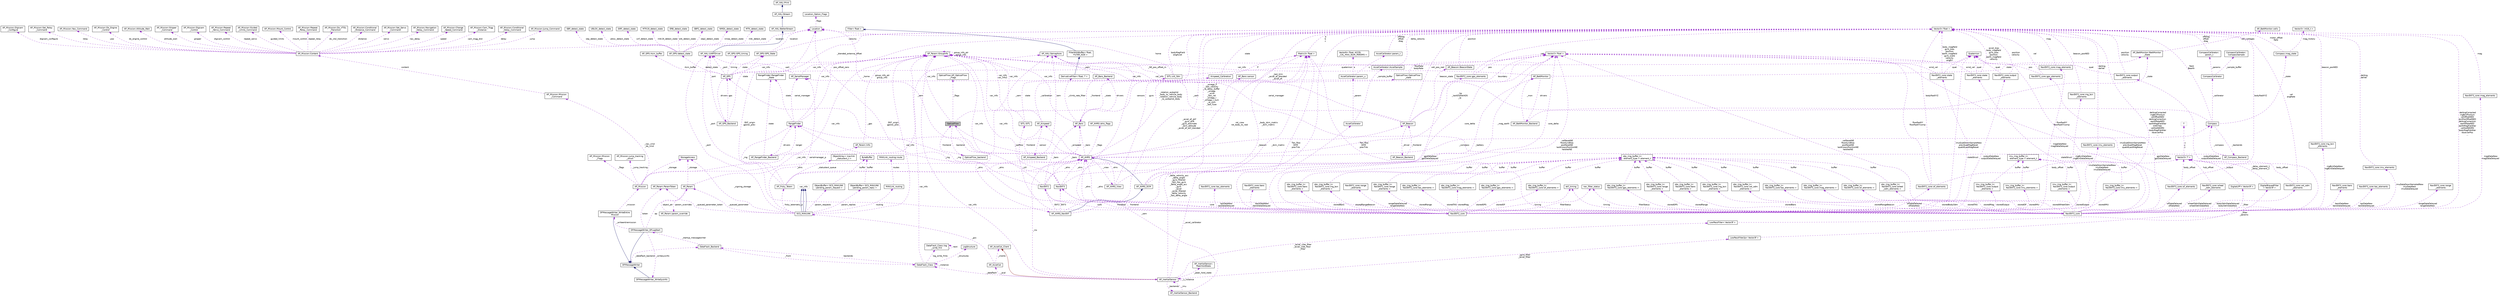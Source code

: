 digraph "OpticalFlow"
{
 // INTERACTIVE_SVG=YES
  edge [fontname="Helvetica",fontsize="10",labelfontname="Helvetica",labelfontsize="10"];
  node [fontname="Helvetica",fontsize="10",shape=record];
  Node1 [label="OpticalFlow",height=0.2,width=0.4,color="black", fillcolor="grey75", style="filled", fontcolor="black"];
  Node2 -> Node1 [dir="back",color="darkorchid3",fontsize="10",style="dashed",label=" _ahrs" ,fontname="Helvetica"];
  Node2 [label="AP_AHRS_NavEKF",height=0.2,width=0.4,color="black", fillcolor="white", style="filled",URL="$classAP__AHRS__NavEKF.html"];
  Node3 -> Node2 [dir="back",color="midnightblue",fontsize="10",style="solid",fontname="Helvetica"];
  Node3 [label="AP_AHRS_DCM",height=0.2,width=0.4,color="black", fillcolor="white", style="filled",URL="$classAP__AHRS__DCM.html"];
  Node4 -> Node3 [dir="back",color="midnightblue",fontsize="10",style="solid",fontname="Helvetica"];
  Node4 [label="AP_AHRS",height=0.2,width=0.4,color="black", fillcolor="white", style="filled",URL="$classAP__AHRS.html"];
  Node5 -> Node4 [dir="back",color="darkorchid3",fontsize="10",style="dashed",label=" _rotation_autopilot\l_body_to_vehicle_body\n_rotation_vehicle_body\l_to_autopilot_body" ,fontname="Helvetica"];
  Node5 [label="Matrix3\< float \>",height=0.2,width=0.4,color="black", fillcolor="white", style="filled",URL="$classMatrix3.html"];
  Node6 -> Node5 [dir="back",color="darkorchid3",fontsize="10",style="dashed",label=" a\nb\nc" ,fontname="Helvetica"];
  Node6 [label="Vector3\< float \>",height=0.2,width=0.4,color="black", fillcolor="white", style="filled",URL="$classVector3.html"];
  Node7 -> Node4 [dir="back",color="darkorchid3",fontsize="10",style="dashed",label=" _flags" ,fontname="Helvetica"];
  Node7 [label="AP_AHRS::ahrs_flags",height=0.2,width=0.4,color="black", fillcolor="white", style="filled",URL="$structAP__AHRS_1_1ahrs__flags.html"];
  Node8 -> Node4 [dir="back",color="darkorchid3",fontsize="10",style="dashed",label=" _baro" ,fontname="Helvetica"];
  Node8 [label="AP_Baro",height=0.2,width=0.4,color="black", fillcolor="white", style="filled",URL="$classAP__Baro.html"];
  Node9 -> Node8 [dir="back",color="darkorchid3",fontsize="10",style="dashed",label=" sensors" ,fontname="Helvetica"];
  Node9 [label="AP_Baro::sensor",height=0.2,width=0.4,color="black", fillcolor="white", style="filled",URL="$structAP__Baro_1_1sensor.html"];
  Node10 -> Node8 [dir="back",color="darkorchid3",fontsize="10",style="dashed",label=" _climb_rate_filter" ,fontname="Helvetica"];
  Node10 [label="DerivativeFilter\< float, 7 \>",height=0.2,width=0.4,color="black", fillcolor="white", style="filled",URL="$classDerivativeFilter.html"];
  Node11 -> Node10 [dir="back",color="midnightblue",fontsize="10",style="solid",fontname="Helvetica"];
  Node11 [label="FilterWithBuffer\< float,\l FILTER_SIZE \>",height=0.2,width=0.4,color="black", fillcolor="white", style="filled",URL="$classFilterWithBuffer.html"];
  Node12 -> Node11 [dir="back",color="midnightblue",fontsize="10",style="solid",fontname="Helvetica"];
  Node12 [label="Filter\< float \>",height=0.2,width=0.4,color="black", fillcolor="white", style="filled",URL="$classFilter.html"];
  Node13 -> Node8 [dir="back",color="darkorchid3",fontsize="10",style="dashed",label=" var_info" ,fontname="Helvetica"];
  Node13 [label="AP_Param::GroupInfo",height=0.2,width=0.4,color="black", fillcolor="white", style="filled",URL="$structAP__Param_1_1GroupInfo.html"];
  Node13 -> Node13 [dir="back",color="darkorchid3",fontsize="10",style="dashed",label=" group_info_ptr\ngroup_info" ,fontname="Helvetica"];
  Node14 -> Node8 [dir="back",color="darkorchid3",fontsize="10",style="dashed",label=" drivers" ,fontname="Helvetica"];
  Node14 [label="AP_Baro_Backend",height=0.2,width=0.4,color="black", fillcolor="white", style="filled",URL="$classAP__Baro__Backend.html"];
  Node8 -> Node14 [dir="back",color="darkorchid3",fontsize="10",style="dashed",label=" _frontend" ,fontname="Helvetica"];
  Node15 -> Node14 [dir="back",color="darkorchid3",fontsize="10",style="dashed",label=" _sem" ,fontname="Helvetica"];
  Node15 [label="AP_HAL::Semaphore",height=0.2,width=0.4,color="black", fillcolor="white", style="filled",URL="$classAP__HAL_1_1Semaphore.html"];
  Node1 -> Node4 [dir="back",color="darkorchid3",fontsize="10",style="dashed",label=" _optflow" ,fontname="Helvetica"];
  Node13 -> Node4 [dir="back",color="darkorchid3",fontsize="10",style="dashed",label=" var_info" ,fontname="Helvetica"];
  Node16 -> Node4 [dir="back",color="darkorchid3",fontsize="10",style="dashed",label=" _view" ,fontname="Helvetica"];
  Node16 [label="AP_AHRS_View",height=0.2,width=0.4,color="black", fillcolor="white", style="filled",URL="$classAP__AHRS__View.html"];
  Node5 -> Node16 [dir="back",color="darkorchid3",fontsize="10",style="dashed",label=" rot_view\nrot_body_to_ned" ,fontname="Helvetica"];
  Node6 -> Node16 [dir="back",color="darkorchid3",fontsize="10",style="dashed",label=" gyro" ,fontname="Helvetica"];
  Node4 -> Node16 [dir="back",color="darkorchid3",fontsize="10",style="dashed",label=" ahrs" ,fontname="Helvetica"];
  Node6 -> Node4 [dir="back",color="darkorchid3",fontsize="10",style="dashed",label=" _last_trim\n_accel_ef_blended\n_accel_ef" ,fontname="Helvetica"];
  Node17 -> Node4 [dir="back",color="darkorchid3",fontsize="10",style="dashed",label=" _ins" ,fontname="Helvetica"];
  Node17 [label="AP_InertialSensor",height=0.2,width=0.4,color="black", fillcolor="white", style="filled",URL="$classAP__InertialSensor.html"];
  Node18 -> Node17 [dir="back",color="firebrick4",fontsize="10",style="solid",fontname="Helvetica"];
  Node18 [label="AP_AccelCal_Client",height=0.2,width=0.4,color="black", fillcolor="white", style="filled",URL="$classAP__AccelCal__Client.html"];
  Node19 -> Node17 [dir="back",color="darkorchid3",fontsize="10",style="dashed",label=" _peak_hold_state" ,fontname="Helvetica"];
  Node19 [label="AP_InertialSensor::\lPeakHoldState",height=0.2,width=0.4,color="black", fillcolor="white", style="filled",URL="$structAP__InertialSensor_1_1PeakHoldState.html"];
  Node20 -> Node17 [dir="back",color="darkorchid3",fontsize="10",style="dashed",label=" _accel_vibe_filter\n_accel_vibe_floor\l_filter" ,fontname="Helvetica"];
  Node20 [label="LowPassFilter\< Vector3f \>",height=0.2,width=0.4,color="black", fillcolor="white", style="filled",URL="$classLowPassFilter.html"];
  Node21 -> Node20 [dir="back",color="darkorchid3",fontsize="10",style="dashed",label=" _filter" ,fontname="Helvetica"];
  Node21 [label="DigitalLPF\< Vector3f \>",height=0.2,width=0.4,color="black", fillcolor="white", style="filled",URL="$classDigitalLPF.html"];
  Node22 -> Node21 [dir="back",color="darkorchid3",fontsize="10",style="dashed",label=" _output" ,fontname="Helvetica"];
  Node22 [label="Vector3\< T \>",height=0.2,width=0.4,color="black", fillcolor="white", style="filled",URL="$classVector3.html"];
  Node23 -> Node22 [dir="back",color="darkorchid3",fontsize="10",style="dashed",label=" x\ny\nz" ,fontname="Helvetica"];
  Node23 [label="T",height=0.2,width=0.4,color="grey75", fillcolor="white", style="filled"];
  Node24 -> Node17 [dir="back",color="darkorchid3",fontsize="10",style="dashed",label=" _backends" ,fontname="Helvetica"];
  Node24 [label="AP_InertialSensor_Backend",height=0.2,width=0.4,color="black", fillcolor="white", style="filled",URL="$classAP__InertialSensor__Backend.html"];
  Node15 -> Node24 [dir="back",color="darkorchid3",fontsize="10",style="dashed",label=" _sem" ,fontname="Helvetica"];
  Node17 -> Node24 [dir="back",color="darkorchid3",fontsize="10",style="dashed",label=" _imu" ,fontname="Helvetica"];
  Node25 -> Node17 [dir="back",color="darkorchid3",fontsize="10",style="dashed",label=" _gyro_filter\n_accel_filter" ,fontname="Helvetica"];
  Node25 [label="LowPassFilter2p\< Vector3f \>",height=0.2,width=0.4,color="black", fillcolor="white", style="filled",URL="$classLowPassFilter2p.html"];
  Node26 -> Node25 [dir="back",color="darkorchid3",fontsize="10",style="dashed",label=" _filter\n_params" ,fontname="Helvetica"];
  Node26 [label="DigitalBiquadFilter\l\< Vector3f \>",height=0.2,width=0.4,color="black", fillcolor="white", style="filled",URL="$classDigitalBiquadFilter.html"];
  Node22 -> Node26 [dir="back",color="darkorchid3",fontsize="10",style="dashed",label=" _delay_element_1\n_delay_element_2" ,fontname="Helvetica"];
  Node27 -> Node17 [dir="back",color="darkorchid3",fontsize="10",style="dashed",label=" _accel_calibrator" ,fontname="Helvetica"];
  Node27 [label="AccelCalibrator",height=0.2,width=0.4,color="black", fillcolor="white", style="filled",URL="$classAccelCalibrator.html"];
  Node28 -> Node27 [dir="back",color="darkorchid3",fontsize="10",style="dashed",label=" _param" ,fontname="Helvetica"];
  Node28 [label="AccelCalibrator::param_u",height=0.2,width=0.4,color="black", fillcolor="white", style="filled",URL="$unionAccelCalibrator_1_1param__u.html"];
  Node29 -> Node28 [dir="back",color="darkorchid3",fontsize="10",style="dashed",label=" s" ,fontname="Helvetica"];
  Node29 [label="AccelCalibrator::param_t",height=0.2,width=0.4,color="black", fillcolor="white", style="filled",URL="$structAccelCalibrator_1_1param__t.html"];
  Node6 -> Node29 [dir="back",color="darkorchid3",fontsize="10",style="dashed",label=" offdiag\noffset\ndiag" ,fontname="Helvetica"];
  Node30 -> Node28 [dir="back",color="darkorchid3",fontsize="10",style="dashed",label=" a" ,fontname="Helvetica"];
  Node30 [label="VectorN\< float, ACCEL\l_CAL_MAX_NUM_PARAMS \>",height=0.2,width=0.4,color="black", fillcolor="white", style="filled",URL="$classVectorN.html"];
  Node31 -> Node27 [dir="back",color="darkorchid3",fontsize="10",style="dashed",label=" _sample_buffer" ,fontname="Helvetica"];
  Node31 [label="AccelCalibrator::AccelSample",height=0.2,width=0.4,color="black", fillcolor="white", style="filled",URL="$structAccelCalibrator_1_1AccelSample.html"];
  Node6 -> Node31 [dir="back",color="darkorchid3",fontsize="10",style="dashed",label=" delta_velocity" ,fontname="Helvetica"];
  Node32 -> Node17 [dir="back",color="darkorchid3",fontsize="10",style="dashed",label=" _dataflash" ,fontname="Helvetica"];
  Node32 [label="DataFlash_Class",height=0.2,width=0.4,color="black", fillcolor="white", style="filled",URL="$classDataFlash__Class.html"];
  Node33 -> Node32 [dir="back",color="darkorchid3",fontsize="10",style="dashed",label=" log_write_fmts" ,fontname="Helvetica"];
  Node33 [label="DataFlash_Class::log\l_write_fmt",height=0.2,width=0.4,color="black", fillcolor="white", style="filled",URL="$structDataFlash__Class_1_1log__write__fmt.html"];
  Node33 -> Node33 [dir="back",color="darkorchid3",fontsize="10",style="dashed",label=" next" ,fontname="Helvetica"];
  Node34 -> Node32 [dir="back",color="darkorchid3",fontsize="10",style="dashed",label=" _structures" ,fontname="Helvetica"];
  Node34 [label="LogStructure",height=0.2,width=0.4,color="black", fillcolor="white", style="filled",URL="$structLogStructure.html"];
  Node32 -> Node32 [dir="back",color="darkorchid3",fontsize="10",style="dashed",label=" _instance" ,fontname="Helvetica"];
  Node35 -> Node32 [dir="back",color="darkorchid3",fontsize="10",style="dashed",label=" backends" ,fontname="Helvetica"];
  Node35 [label="DataFlash_Backend",height=0.2,width=0.4,color="black", fillcolor="white", style="filled",URL="$classDataFlash__Backend.html"];
  Node32 -> Node35 [dir="back",color="darkorchid3",fontsize="10",style="dashed",label=" _front" ,fontname="Helvetica"];
  Node36 -> Node35 [dir="back",color="darkorchid3",fontsize="10",style="dashed",label=" _startup_messagewriter" ,fontname="Helvetica"];
  Node36 [label="DFMessageWriter_DFLogStart",height=0.2,width=0.4,color="black", fillcolor="white", style="filled",URL="$classDFMessageWriter__DFLogStart.html"];
  Node37 -> Node36 [dir="back",color="midnightblue",fontsize="10",style="solid",fontname="Helvetica"];
  Node37 [label="DFMessageWriter",height=0.2,width=0.4,color="black", fillcolor="white", style="filled",URL="$classDFMessageWriter.html"];
  Node35 -> Node37 [dir="back",color="darkorchid3",fontsize="10",style="dashed",label=" _dataflash_backend" ,fontname="Helvetica"];
  Node38 -> Node36 [dir="back",color="darkorchid3",fontsize="10",style="dashed",label=" _writeentiremission" ,fontname="Helvetica"];
  Node38 [label="DFMessageWriter_WriteEntire\lMission",height=0.2,width=0.4,color="black", fillcolor="white", style="filled",URL="$classDFMessageWriter__WriteEntireMission.html"];
  Node37 -> Node38 [dir="back",color="midnightblue",fontsize="10",style="solid",fontname="Helvetica"];
  Node39 -> Node38 [dir="back",color="darkorchid3",fontsize="10",style="dashed",label=" _mission" ,fontname="Helvetica"];
  Node39 [label="AP_Mission",height=0.2,width=0.4,color="black", fillcolor="white", style="filled",URL="$classAP__Mission.html",tooltip="Object managing Mission. "];
  Node40 -> Node39 [dir="back",color="darkorchid3",fontsize="10",style="dashed",label=" _storage" ,fontname="Helvetica"];
  Node40 [label="StorageAccess",height=0.2,width=0.4,color="black", fillcolor="white", style="filled",URL="$classStorageAccess.html"];
  Node41 -> Node39 [dir="back",color="darkorchid3",fontsize="10",style="dashed",label=" _nav_cmd\n_do_cmd" ,fontname="Helvetica"];
  Node41 [label="AP_Mission::Mission\l_Command",height=0.2,width=0.4,color="black", fillcolor="white", style="filled",URL="$structAP__Mission_1_1Mission__Command.html"];
  Node42 -> Node41 [dir="back",color="darkorchid3",fontsize="10",style="dashed",label=" content" ,fontname="Helvetica"];
  Node42 [label="AP_Mission::Content",height=0.2,width=0.4,color="black", fillcolor="white", style="filled",URL="$unionAP__Mission_1_1Content.html"];
  Node43 -> Node42 [dir="back",color="darkorchid3",fontsize="10",style="dashed",label=" guided_limits" ,fontname="Helvetica"];
  Node43 [label="AP_Mission::Guided\l_Limits_Command",height=0.2,width=0.4,color="black", fillcolor="white", style="filled",URL="$structAP__Mission_1_1Guided__Limits__Command.html"];
  Node44 -> Node42 [dir="back",color="darkorchid3",fontsize="10",style="dashed",label=" mount_control" ,fontname="Helvetica"];
  Node44 [label="AP_Mission::Mount_Control",height=0.2,width=0.4,color="black", fillcolor="white", style="filled",URL="$structAP__Mission_1_1Mount__Control.html"];
  Node45 -> Node42 [dir="back",color="darkorchid3",fontsize="10",style="dashed",label=" repeat_relay" ,fontname="Helvetica"];
  Node45 [label="AP_Mission::Repeat\l_Relay_Command",height=0.2,width=0.4,color="black", fillcolor="white", style="filled",URL="$structAP__Mission_1_1Repeat__Relay__Command.html"];
  Node46 -> Node42 [dir="back",color="darkorchid3",fontsize="10",style="dashed",label=" do_vtol_transition" ,fontname="Helvetica"];
  Node46 [label="AP_Mission::Do_VTOL\l_Transition",height=0.2,width=0.4,color="black", fillcolor="white", style="filled",URL="$structAP__Mission_1_1Do__VTOL__Transition.html"];
  Node47 -> Node42 [dir="back",color="darkorchid3",fontsize="10",style="dashed",label=" distance" ,fontname="Helvetica"];
  Node47 [label="AP_Mission::Conditional\l_Distance_Command",height=0.2,width=0.4,color="black", fillcolor="white", style="filled",URL="$structAP__Mission_1_1Conditional__Distance__Command.html"];
  Node48 -> Node42 [dir="back",color="darkorchid3",fontsize="10",style="dashed",label=" servo" ,fontname="Helvetica"];
  Node48 [label="AP_Mission::Set_Servo\l_Command",height=0.2,width=0.4,color="black", fillcolor="white", style="filled",URL="$structAP__Mission_1_1Set__Servo__Command.html"];
  Node49 -> Node42 [dir="back",color="darkorchid3",fontsize="10",style="dashed",label=" nav_delay" ,fontname="Helvetica"];
  Node49 [label="AP_Mission::Navigation\l_Delay_Command",height=0.2,width=0.4,color="black", fillcolor="white", style="filled",URL="$structAP__Mission_1_1Navigation__Delay__Command.html"];
  Node50 -> Node42 [dir="back",color="darkorchid3",fontsize="10",style="dashed",label=" speed" ,fontname="Helvetica"];
  Node50 [label="AP_Mission::Change\l_Speed_Command",height=0.2,width=0.4,color="black", fillcolor="white", style="filled",URL="$structAP__Mission_1_1Change__Speed__Command.html"];
  Node51 -> Node42 [dir="back",color="darkorchid3",fontsize="10",style="dashed",label=" cam_trigg_dist" ,fontname="Helvetica"];
  Node51 [label="AP_Mission::Cam_Trigg\l_Distance",height=0.2,width=0.4,color="black", fillcolor="white", style="filled",URL="$structAP__Mission_1_1Cam__Trigg__Distance.html"];
  Node52 -> Node42 [dir="back",color="darkorchid3",fontsize="10",style="dashed",label=" delay" ,fontname="Helvetica"];
  Node52 [label="AP_Mission::Conditional\l_Delay_Command",height=0.2,width=0.4,color="black", fillcolor="white", style="filled",URL="$structAP__Mission_1_1Conditional__Delay__Command.html"];
  Node53 -> Node42 [dir="back",color="darkorchid3",fontsize="10",style="dashed",label=" jump" ,fontname="Helvetica"];
  Node53 [label="AP_Mission::Jump_Command",height=0.2,width=0.4,color="black", fillcolor="white", style="filled",URL="$structAP__Mission_1_1Jump__Command.html"];
  Node54 -> Node42 [dir="back",color="darkorchid3",fontsize="10",style="dashed",label=" location" ,fontname="Helvetica"];
  Node54 [label="Location",height=0.2,width=0.4,color="black", fillcolor="white", style="filled",URL="$structLocation.html"];
  Node55 -> Node54 [dir="back",color="darkorchid3",fontsize="10",style="dashed",label=" flags" ,fontname="Helvetica"];
  Node55 [label="Location_Option_Flags",height=0.2,width=0.4,color="black", fillcolor="white", style="filled",URL="$structLocation__Option__Flags.html"];
  Node56 -> Node42 [dir="back",color="darkorchid3",fontsize="10",style="dashed",label=" digicam_configure" ,fontname="Helvetica"];
  Node56 [label="AP_Mission::Digicam\l_Configure",height=0.2,width=0.4,color="black", fillcolor="white", style="filled",URL="$structAP__Mission_1_1Digicam__Configure.html"];
  Node57 -> Node42 [dir="back",color="darkorchid3",fontsize="10",style="dashed",label=" relay" ,fontname="Helvetica"];
  Node57 [label="AP_Mission::Set_Relay\l_Command",height=0.2,width=0.4,color="black", fillcolor="white", style="filled",URL="$structAP__Mission_1_1Set__Relay__Command.html"];
  Node58 -> Node42 [dir="back",color="darkorchid3",fontsize="10",style="dashed",label=" yaw" ,fontname="Helvetica"];
  Node58 [label="AP_Mission::Yaw_Command",height=0.2,width=0.4,color="black", fillcolor="white", style="filled",URL="$structAP__Mission_1_1Yaw__Command.html"];
  Node59 -> Node42 [dir="back",color="darkorchid3",fontsize="10",style="dashed",label=" do_engine_control" ,fontname="Helvetica"];
  Node59 [label="AP_Mission::Do_Engine\l_Control",height=0.2,width=0.4,color="black", fillcolor="white", style="filled",URL="$structAP__Mission_1_1Do__Engine__Control.html"];
  Node60 -> Node42 [dir="back",color="darkorchid3",fontsize="10",style="dashed",label=" altitude_wait" ,fontname="Helvetica"];
  Node60 [label="AP_Mission::Altitude_Wait",height=0.2,width=0.4,color="black", fillcolor="white", style="filled",URL="$structAP__Mission_1_1Altitude__Wait.html"];
  Node61 -> Node42 [dir="back",color="darkorchid3",fontsize="10",style="dashed",label=" gripper" ,fontname="Helvetica"];
  Node61 [label="AP_Mission::Gripper\l_Command",height=0.2,width=0.4,color="black", fillcolor="white", style="filled",URL="$structAP__Mission_1_1Gripper__Command.html"];
  Node62 -> Node42 [dir="back",color="darkorchid3",fontsize="10",style="dashed",label=" digicam_control" ,fontname="Helvetica"];
  Node62 [label="AP_Mission::Digicam\l_Control",height=0.2,width=0.4,color="black", fillcolor="white", style="filled",URL="$structAP__Mission_1_1Digicam__Control.html"];
  Node63 -> Node42 [dir="back",color="darkorchid3",fontsize="10",style="dashed",label=" repeat_servo" ,fontname="Helvetica"];
  Node63 [label="AP_Mission::Repeat\l_Servo_Command",height=0.2,width=0.4,color="black", fillcolor="white", style="filled",URL="$structAP__Mission_1_1Repeat__Servo__Command.html"];
  Node13 -> Node39 [dir="back",color="darkorchid3",fontsize="10",style="dashed",label=" var_info" ,fontname="Helvetica"];
  Node64 -> Node39 [dir="back",color="darkorchid3",fontsize="10",style="dashed",label=" _flags" ,fontname="Helvetica"];
  Node64 [label="AP_Mission::Mission\l_Flags",height=0.2,width=0.4,color="black", fillcolor="white", style="filled",URL="$structAP__Mission_1_1Mission__Flags.html"];
  Node4 -> Node39 [dir="back",color="darkorchid3",fontsize="10",style="dashed",label=" _ahrs" ,fontname="Helvetica"];
  Node65 -> Node39 [dir="back",color="darkorchid3",fontsize="10",style="dashed",label=" _jump_tracking" ,fontname="Helvetica"];
  Node65 [label="AP_Mission::jump_tracking\l_struct",height=0.2,width=0.4,color="black", fillcolor="white", style="filled",URL="$structAP__Mission_1_1jump__tracking__struct.html"];
  Node66 -> Node36 [dir="back",color="darkorchid3",fontsize="10",style="dashed",label=" _writesysinfo" ,fontname="Helvetica"];
  Node66 [label="DFMessageWriter_WriteSysInfo",height=0.2,width=0.4,color="black", fillcolor="white", style="filled",URL="$classDFMessageWriter__WriteSysInfo.html"];
  Node37 -> Node66 [dir="back",color="midnightblue",fontsize="10",style="solid",fontname="Helvetica"];
  Node67 -> Node36 [dir="back",color="darkorchid3",fontsize="10",style="dashed",label=" token" ,fontname="Helvetica"];
  Node67 [label="AP_Param::ParamToken",height=0.2,width=0.4,color="black", fillcolor="white", style="filled",URL="$structAP__Param_1_1ParamToken.html"];
  Node68 -> Node36 [dir="back",color="darkorchid3",fontsize="10",style="dashed",label=" ap" ,fontname="Helvetica"];
  Node68 [label="AP_Param",height=0.2,width=0.4,color="black", fillcolor="white", style="filled",URL="$classAP__Param.html"];
  Node40 -> Node68 [dir="back",color="darkorchid3",fontsize="10",style="dashed",label=" _storage" ,fontname="Helvetica"];
  Node69 -> Node68 [dir="back",color="darkorchid3",fontsize="10",style="dashed",label=" _var_info" ,fontname="Helvetica"];
  Node69 [label="AP_Param::Info",height=0.2,width=0.4,color="black", fillcolor="white", style="filled",URL="$structAP__Param_1_1Info.html"];
  Node13 -> Node69 [dir="back",color="darkorchid3",fontsize="10",style="dashed",label=" group_info_ptr\ngroup_info" ,fontname="Helvetica"];
  Node70 -> Node68 [dir="back",color="darkorchid3",fontsize="10",style="dashed",label=" param_overrides" ,fontname="Helvetica"];
  Node70 [label="AP_Param::param_override",height=0.2,width=0.4,color="black", fillcolor="white", style="filled",URL="$structAP__Param_1_1param__override.html"];
  Node68 -> Node70 [dir="back",color="darkorchid3",fontsize="10",style="dashed",label=" object_ptr" ,fontname="Helvetica"];
  Node13 -> Node32 [dir="back",color="darkorchid3",fontsize="10",style="dashed",label=" var_info" ,fontname="Helvetica"];
  Node13 -> Node17 [dir="back",color="darkorchid3",fontsize="10",style="dashed",label=" var_info" ,fontname="Helvetica"];
  Node17 -> Node17 [dir="back",color="darkorchid3",fontsize="10",style="dashed",label=" _s_instance" ,fontname="Helvetica"];
  Node6 -> Node17 [dir="back",color="darkorchid3",fontsize="10",style="dashed",label=" _delta_velocity_acc\n_delta_angle\n_gyro_filtered\n_last_raw_gyro\n_delta_angle_acc\n_gyro\n_accel\n_accel_filtered\n_delta_velocity\n_last_delta_angle\n..." ,fontname="Helvetica"];
  Node71 -> Node17 [dir="back",color="darkorchid3",fontsize="10",style="dashed",label=" _acal" ,fontname="Helvetica"];
  Node71 [label="AP_AccelCal",height=0.2,width=0.4,color="black", fillcolor="white", style="filled",URL="$classAP__AccelCal.html"];
  Node72 -> Node71 [dir="back",color="darkorchid3",fontsize="10",style="dashed",label=" _gcs" ,fontname="Helvetica"];
  Node72 [label="GCS_MAVLINK",height=0.2,width=0.4,color="black", fillcolor="white", style="filled",URL="$structGCS__MAVLINK.html",tooltip="MAVLink transport control class. "];
  Node73 -> Node72 [dir="back",color="midnightblue",fontsize="10",style="solid",fontname="Helvetica"];
  Node73 [label="var_info",height=0.2,width=0.4,color="grey75", fillcolor="white", style="filled"];
  Node73 -> Node72 [dir="back",color="midnightblue",fontsize="10",style="solid",fontname="Helvetica"];
  Node73 -> Node72 [dir="back",color="midnightblue",fontsize="10",style="solid",fontname="Helvetica"];
  Node40 -> Node72 [dir="back",color="darkorchid3",fontsize="10",style="dashed",label=" _signing_storage" ,fontname="Helvetica"];
  Node74 -> Node72 [dir="back",color="darkorchid3",fontsize="10",style="dashed",label=" serialmanager_p" ,fontname="Helvetica"];
  Node74 [label="AP_SerialManager",height=0.2,width=0.4,color="black", fillcolor="white", style="filled",URL="$classAP__SerialManager.html"];
  Node75 -> Node74 [dir="back",color="darkorchid3",fontsize="10",style="dashed",label=" uart" ,fontname="Helvetica"];
  Node75 [label="AP_HAL::UARTDriver",height=0.2,width=0.4,color="black", fillcolor="white", style="filled",URL="$classAP__HAL_1_1UARTDriver.html"];
  Node76 -> Node75 [dir="back",color="midnightblue",fontsize="10",style="solid",fontname="Helvetica"];
  Node76 [label="AP_HAL::BetterStream",height=0.2,width=0.4,color="black", fillcolor="white", style="filled",URL="$classAP__HAL_1_1BetterStream.html"];
  Node77 -> Node76 [dir="back",color="midnightblue",fontsize="10",style="solid",fontname="Helvetica"];
  Node77 [label="AP_HAL::Stream",height=0.2,width=0.4,color="black", fillcolor="white", style="filled",URL="$classAP__HAL_1_1Stream.html"];
  Node78 -> Node77 [dir="back",color="midnightblue",fontsize="10",style="solid",fontname="Helvetica"];
  Node78 [label="AP_HAL::Print",height=0.2,width=0.4,color="black", fillcolor="white", style="filled",URL="$classAP__HAL_1_1Print.html"];
  Node13 -> Node74 [dir="back",color="darkorchid3",fontsize="10",style="dashed",label=" var_info" ,fontname="Helvetica"];
  Node79 -> Node72 [dir="back",color="darkorchid3",fontsize="10",style="dashed",label=" param_replies" ,fontname="Helvetica"];
  Node79 [label="ObjectBuffer\< GCS_MAVLINK\l::pending_param_reply \>",height=0.2,width=0.4,color="black", fillcolor="white", style="filled",URL="$classObjectBuffer.html"];
  Node80 -> Node79 [dir="back",color="darkorchid3",fontsize="10",style="dashed",label=" buffer" ,fontname="Helvetica"];
  Node80 [label="ByteBuffer",height=0.2,width=0.4,color="black", fillcolor="white", style="filled",URL="$classByteBuffer.html"];
  Node81 -> Node72 [dir="back",color="darkorchid3",fontsize="10",style="dashed",label=" param_requests" ,fontname="Helvetica"];
  Node81 [label="ObjectBuffer\< GCS_MAVLINK\l::pending_param_request \>",height=0.2,width=0.4,color="black", fillcolor="white", style="filled",URL="$classObjectBuffer.html"];
  Node80 -> Node81 [dir="back",color="darkorchid3",fontsize="10",style="dashed",label=" buffer" ,fontname="Helvetica"];
  Node67 -> Node72 [dir="back",color="darkorchid3",fontsize="10",style="dashed",label=" _queued_parameter_token" ,fontname="Helvetica"];
  Node82 -> Node72 [dir="back",color="darkorchid3",fontsize="10",style="dashed",label=" routing" ,fontname="Helvetica"];
  Node82 [label="MAVLink_routing",height=0.2,width=0.4,color="black", fillcolor="white", style="filled",URL="$classMAVLink__routing.html"];
  Node83 -> Node82 [dir="back",color="darkorchid3",fontsize="10",style="dashed",label=" routes" ,fontname="Helvetica"];
  Node83 [label="MAVLink_routing::route",height=0.2,width=0.4,color="black", fillcolor="white", style="filled",URL="$structMAVLink__routing_1_1route.html"];
  Node75 -> Node72 [dir="back",color="darkorchid3",fontsize="10",style="dashed",label=" _port" ,fontname="Helvetica"];
  Node68 -> Node72 [dir="back",color="darkorchid3",fontsize="10",style="dashed",label=" _queued_parameter" ,fontname="Helvetica"];
  Node13 -> Node72 [dir="back",color="darkorchid3",fontsize="10",style="dashed",label=" var_info" ,fontname="Helvetica"];
  Node84 -> Node72 [dir="back",color="darkorchid3",fontsize="10",style="dashed",label=" frsky_telemetry_p" ,fontname="Helvetica"];
  Node84 [label="AP_Frsky_Telem",height=0.2,width=0.4,color="black", fillcolor="white", style="filled",URL="$classAP__Frsky__Telem.html"];
  Node85 -> Node84 [dir="back",color="darkorchid3",fontsize="10",style="dashed",label=" _battery" ,fontname="Helvetica"];
  Node85 [label="AP_BattMonitor",height=0.2,width=0.4,color="black", fillcolor="white", style="filled",URL="$classAP__BattMonitor.html"];
  Node13 -> Node85 [dir="back",color="darkorchid3",fontsize="10",style="dashed",label=" var_info" ,fontname="Helvetica"];
  Node86 -> Node85 [dir="back",color="darkorchid3",fontsize="10",style="dashed",label=" state" ,fontname="Helvetica"];
  Node86 [label="AP_BattMonitor::BattMonitor\l_State",height=0.2,width=0.4,color="black", fillcolor="white", style="filled",URL="$structAP__BattMonitor_1_1BattMonitor__State.html"];
  Node87 -> Node86 [dir="back",color="darkorchid3",fontsize="10",style="dashed",label=" cell_voltages" ,fontname="Helvetica"];
  Node87 [label="AP_BattMonitor::cells",height=0.2,width=0.4,color="black", fillcolor="white", style="filled",URL="$structAP__BattMonitor_1_1cells.html"];
  Node88 -> Node85 [dir="back",color="darkorchid3",fontsize="10",style="dashed",label=" drivers" ,fontname="Helvetica"];
  Node88 [label="AP_BattMonitor_Backend",height=0.2,width=0.4,color="black", fillcolor="white", style="filled",URL="$classAP__BattMonitor__Backend.html"];
  Node85 -> Node88 [dir="back",color="darkorchid3",fontsize="10",style="dashed",label=" _mon" ,fontname="Helvetica"];
  Node86 -> Node88 [dir="back",color="darkorchid3",fontsize="10",style="dashed",label=" _state" ,fontname="Helvetica"];
  Node75 -> Node84 [dir="back",color="darkorchid3",fontsize="10",style="dashed",label=" _port" ,fontname="Helvetica"];
  Node89 -> Node84 [dir="back",color="darkorchid3",fontsize="10",style="dashed",label=" _rng" ,fontname="Helvetica"];
  Node89 [label="RangeFinder",height=0.2,width=0.4,color="black", fillcolor="white", style="filled",URL="$classRangeFinder.html"];
  Node74 -> Node89 [dir="back",color="darkorchid3",fontsize="10",style="dashed",label=" serial_manager" ,fontname="Helvetica"];
  Node90 -> Node89 [dir="back",color="darkorchid3",fontsize="10",style="dashed",label=" state" ,fontname="Helvetica"];
  Node90 [label="RangeFinder::RangeFinder\l_State",height=0.2,width=0.4,color="black", fillcolor="white", style="filled",URL="$structRangeFinder_1_1RangeFinder__State.html"];
  Node13 -> Node89 [dir="back",color="darkorchid3",fontsize="10",style="dashed",label=" var_info" ,fontname="Helvetica"];
  Node6 -> Node89 [dir="back",color="darkorchid3",fontsize="10",style="dashed",label=" pos_offset_zero" ,fontname="Helvetica"];
  Node91 -> Node89 [dir="back",color="darkorchid3",fontsize="10",style="dashed",label=" drivers" ,fontname="Helvetica"];
  Node91 [label="AP_RangeFinder_Backend",height=0.2,width=0.4,color="black", fillcolor="white", style="filled",URL="$classAP__RangeFinder__Backend.html"];
  Node90 -> Node91 [dir="back",color="darkorchid3",fontsize="10",style="dashed",label=" state" ,fontname="Helvetica"];
  Node15 -> Node91 [dir="back",color="darkorchid3",fontsize="10",style="dashed",label=" _sem" ,fontname="Helvetica"];
  Node89 -> Node91 [dir="back",color="darkorchid3",fontsize="10",style="dashed",label=" ranger" ,fontname="Helvetica"];
  Node4 -> Node84 [dir="back",color="darkorchid3",fontsize="10",style="dashed",label=" _ahrs" ,fontname="Helvetica"];
  Node92 -> Node84 [dir="back",color="darkorchid3",fontsize="10",style="dashed",label=" _statustext_queue" ,fontname="Helvetica"];
  Node92 [label="ObjectArray\< mavlink\l_statustext_t \>",height=0.2,width=0.4,color="black", fillcolor="white", style="filled",URL="$classObjectArray.html"];
  Node18 -> Node71 [dir="back",color="darkorchid3",fontsize="10",style="dashed",label=" _clients" ,fontname="Helvetica"];
  Node93 -> Node4 [dir="back",color="darkorchid3",fontsize="10",style="dashed",label=" _airspeed" ,fontname="Helvetica"];
  Node93 [label="AP_Airspeed",height=0.2,width=0.4,color="black", fillcolor="white", style="filled",URL="$classAP__Airspeed.html"];
  Node13 -> Node93 [dir="back",color="darkorchid3",fontsize="10",style="dashed",label=" var_info" ,fontname="Helvetica"];
  Node94 -> Node93 [dir="back",color="darkorchid3",fontsize="10",style="dashed",label=" sensor" ,fontname="Helvetica"];
  Node94 [label="AP_Airspeed_Backend",height=0.2,width=0.4,color="black", fillcolor="white", style="filled",URL="$classAP__Airspeed__Backend.html"];
  Node93 -> Node94 [dir="back",color="darkorchid3",fontsize="10",style="dashed",label=" frontend" ,fontname="Helvetica"];
  Node15 -> Node94 [dir="back",color="darkorchid3",fontsize="10",style="dashed",label=" sem" ,fontname="Helvetica"];
  Node95 -> Node93 [dir="back",color="darkorchid3",fontsize="10",style="dashed",label=" _calibration" ,fontname="Helvetica"];
  Node95 [label="Airspeed_Calibration",height=0.2,width=0.4,color="black", fillcolor="white", style="filled",URL="$classAirspeed__Calibration.html"];
  Node5 -> Node95 [dir="back",color="darkorchid3",fontsize="10",style="dashed",label=" P" ,fontname="Helvetica"];
  Node6 -> Node95 [dir="back",color="darkorchid3",fontsize="10",style="dashed",label=" state" ,fontname="Helvetica"];
  Node96 -> Node4 [dir="back",color="darkorchid3",fontsize="10",style="dashed",label=" _hp\n_lastGndVelADS\n_lp" ,fontname="Helvetica"];
  Node96 [label="Vector2\< float \>",height=0.2,width=0.4,color="black", fillcolor="white", style="filled",URL="$structVector2.html"];
  Node97 -> Node4 [dir="back",color="darkorchid3",fontsize="10",style="dashed",label=" _gps" ,fontname="Helvetica"];
  Node97 [label="AP_GPS",height=0.2,width=0.4,color="black", fillcolor="white", style="filled",URL="$classAP__GPS.html"];
  Node98 -> Node97 [dir="back",color="darkorchid3",fontsize="10",style="dashed",label=" detect_state" ,fontname="Helvetica"];
  Node98 [label="AP_GPS::detect_state",height=0.2,width=0.4,color="black", fillcolor="white", style="filled",URL="$structAP__GPS_1_1detect__state.html"];
  Node99 -> Node98 [dir="back",color="darkorchid3",fontsize="10",style="dashed",label=" sbp_detect_state" ,fontname="Helvetica"];
  Node99 [label="SBP_detect_state",height=0.2,width=0.4,color="black", fillcolor="white", style="filled",URL="$structSBP__detect__state.html"];
  Node100 -> Node98 [dir="back",color="darkorchid3",fontsize="10",style="dashed",label=" ublox_detect_state" ,fontname="Helvetica"];
  Node100 [label="UBLOX_detect_state",height=0.2,width=0.4,color="black", fillcolor="white", style="filled",URL="$structUBLOX__detect__state.html"];
  Node101 -> Node98 [dir="back",color="darkorchid3",fontsize="10",style="dashed",label=" sirf_detect_state" ,fontname="Helvetica"];
  Node101 [label="SIRF_detect_state",height=0.2,width=0.4,color="black", fillcolor="white", style="filled",URL="$structSIRF__detect__state.html"];
  Node102 -> Node98 [dir="back",color="darkorchid3",fontsize="10",style="dashed",label=" mtk19_detect_state" ,fontname="Helvetica"];
  Node102 [label="MTK19_detect_state",height=0.2,width=0.4,color="black", fillcolor="white", style="filled",URL="$structMTK19__detect__state.html"];
  Node103 -> Node98 [dir="back",color="darkorchid3",fontsize="10",style="dashed",label=" erb_detect_state" ,fontname="Helvetica"];
  Node103 [label="ERB_detect_state",height=0.2,width=0.4,color="black", fillcolor="white", style="filled",URL="$structERB__detect__state.html"];
  Node104 -> Node98 [dir="back",color="darkorchid3",fontsize="10",style="dashed",label=" sbp2_detect_state" ,fontname="Helvetica"];
  Node104 [label="SBP2_detect_state",height=0.2,width=0.4,color="black", fillcolor="white", style="filled",URL="$structSBP2__detect__state.html"];
  Node105 -> Node98 [dir="back",color="darkorchid3",fontsize="10",style="dashed",label=" nmea_detect_state" ,fontname="Helvetica"];
  Node105 [label="NMEA_detect_state",height=0.2,width=0.4,color="black", fillcolor="white", style="filled",URL="$structNMEA__detect__state.html"];
  Node106 -> Node98 [dir="back",color="darkorchid3",fontsize="10",style="dashed",label=" mtk_detect_state" ,fontname="Helvetica"];
  Node106 [label="MTK_detect_state",height=0.2,width=0.4,color="black", fillcolor="white", style="filled",URL="$structMTK__detect__state.html"];
  Node107 -> Node97 [dir="back",color="darkorchid3",fontsize="10",style="dashed",label=" timing" ,fontname="Helvetica"];
  Node107 [label="AP_GPS::GPS_timing",height=0.2,width=0.4,color="black", fillcolor="white", style="filled",URL="$structAP__GPS_1_1GPS__timing.html"];
  Node108 -> Node97 [dir="back",color="darkorchid3",fontsize="10",style="dashed",label=" drivers" ,fontname="Helvetica"];
  Node108 [label="AP_GPS_Backend",height=0.2,width=0.4,color="black", fillcolor="white", style="filled",URL="$classAP__GPS__Backend.html"];
  Node75 -> Node108 [dir="back",color="darkorchid3",fontsize="10",style="dashed",label=" port" ,fontname="Helvetica"];
  Node97 -> Node108 [dir="back",color="darkorchid3",fontsize="10",style="dashed",label=" gps" ,fontname="Helvetica"];
  Node109 -> Node108 [dir="back",color="darkorchid3",fontsize="10",style="dashed",label=" state" ,fontname="Helvetica"];
  Node109 [label="AP_GPS::GPS_State",height=0.2,width=0.4,color="black", fillcolor="white", style="filled",URL="$structAP__GPS_1_1GPS__State.html"];
  Node6 -> Node109 [dir="back",color="darkorchid3",fontsize="10",style="dashed",label=" velocity" ,fontname="Helvetica"];
  Node54 -> Node109 [dir="back",color="darkorchid3",fontsize="10",style="dashed",label=" location" ,fontname="Helvetica"];
  Node75 -> Node97 [dir="back",color="darkorchid3",fontsize="10",style="dashed",label=" _port" ,fontname="Helvetica"];
  Node13 -> Node97 [dir="back",color="darkorchid3",fontsize="10",style="dashed",label=" var_info" ,fontname="Helvetica"];
  Node6 -> Node97 [dir="back",color="darkorchid3",fontsize="10",style="dashed",label=" _blended_antenna_offset" ,fontname="Helvetica"];
  Node96 -> Node97 [dir="back",color="darkorchid3",fontsize="10",style="dashed",label=" _NE_pos_offset_m" ,fontname="Helvetica"];
  Node110 -> Node97 [dir="back",color="darkorchid3",fontsize="10",style="dashed",label=" rtcm_buffer" ,fontname="Helvetica"];
  Node110 [label="AP_GPS::rtcm_buffer",height=0.2,width=0.4,color="black", fillcolor="white", style="filled",URL="$structAP__GPS_1_1rtcm__buffer.html"];
  Node109 -> Node97 [dir="back",color="darkorchid3",fontsize="10",style="dashed",label=" state" ,fontname="Helvetica"];
  Node54 -> Node4 [dir="back",color="darkorchid3",fontsize="10",style="dashed",label=" _home" ,fontname="Helvetica"];
  Node111 -> Node4 [dir="back",color="darkorchid3",fontsize="10",style="dashed",label=" _beacon" ,fontname="Helvetica"];
  Node111 [label="AP_Beacon",height=0.2,width=0.4,color="black", fillcolor="white", style="filled",URL="$classAP__Beacon.html"];
  Node74 -> Node111 [dir="back",color="darkorchid3",fontsize="10",style="dashed",label=" serial_manager" ,fontname="Helvetica"];
  Node112 -> Node111 [dir="back",color="darkorchid3",fontsize="10",style="dashed",label=" _driver" ,fontname="Helvetica"];
  Node112 [label="AP_Beacon_Backend",height=0.2,width=0.4,color="black", fillcolor="white", style="filled",URL="$classAP__Beacon__Backend.html"];
  Node111 -> Node112 [dir="back",color="darkorchid3",fontsize="10",style="dashed",label=" _frontend" ,fontname="Helvetica"];
  Node13 -> Node111 [dir="back",color="darkorchid3",fontsize="10",style="dashed",label=" var_info" ,fontname="Helvetica"];
  Node6 -> Node111 [dir="back",color="darkorchid3",fontsize="10",style="dashed",label=" veh_pos_ned" ,fontname="Helvetica"];
  Node96 -> Node111 [dir="back",color="darkorchid3",fontsize="10",style="dashed",label=" boundary" ,fontname="Helvetica"];
  Node113 -> Node111 [dir="back",color="darkorchid3",fontsize="10",style="dashed",label=" beacon_state" ,fontname="Helvetica"];
  Node113 [label="AP_Beacon::BeaconState",height=0.2,width=0.4,color="black", fillcolor="white", style="filled",URL="$structAP__Beacon_1_1BeaconState.html"];
  Node6 -> Node113 [dir="back",color="darkorchid3",fontsize="10",style="dashed",label=" position" ,fontname="Helvetica"];
  Node114 -> Node4 [dir="back",color="darkorchid3",fontsize="10",style="dashed",label=" _compass" ,fontname="Helvetica"];
  Node114 [label="Compass",height=0.2,width=0.4,color="black", fillcolor="white", style="filled",URL="$classCompass.html"];
  Node13 -> Node114 [dir="back",color="darkorchid3",fontsize="10",style="dashed",label=" var_info" ,fontname="Helvetica"];
  Node6 -> Node114 [dir="back",color="darkorchid3",fontsize="10",style="dashed",label=" field\nBearth" ,fontname="Helvetica"];
  Node115 -> Node114 [dir="back",color="darkorchid3",fontsize="10",style="dashed",label=" _calibrator" ,fontname="Helvetica"];
  Node115 [label="CompassCalibrator",height=0.2,width=0.4,color="black", fillcolor="white", style="filled",URL="$classCompassCalibrator.html"];
  Node116 -> Node115 [dir="back",color="darkorchid3",fontsize="10",style="dashed",label=" _params" ,fontname="Helvetica"];
  Node116 [label="CompassCalibrator::\lparam_t",height=0.2,width=0.4,color="black", fillcolor="white", style="filled",URL="$classCompassCalibrator_1_1param__t.html"];
  Node6 -> Node116 [dir="back",color="darkorchid3",fontsize="10",style="dashed",label=" offdiag\noffset\ndiag" ,fontname="Helvetica"];
  Node117 -> Node115 [dir="back",color="darkorchid3",fontsize="10",style="dashed",label=" _sample_buffer" ,fontname="Helvetica"];
  Node117 [label="CompassCalibrator::\lCompassSample",height=0.2,width=0.4,color="black", fillcolor="white", style="filled",URL="$classCompassCalibrator_1_1CompassSample.html"];
  Node118 -> Node114 [dir="back",color="darkorchid3",fontsize="10",style="dashed",label=" _backends" ,fontname="Helvetica"];
  Node118 [label="AP_Compass_Backend",height=0.2,width=0.4,color="black", fillcolor="white", style="filled",URL="$classAP__Compass__Backend.html"];
  Node15 -> Node118 [dir="back",color="darkorchid3",fontsize="10",style="dashed",label=" _sem" ,fontname="Helvetica"];
  Node114 -> Node118 [dir="back",color="darkorchid3",fontsize="10",style="dashed",label=" _compass" ,fontname="Helvetica"];
  Node119 -> Node114 [dir="back",color="darkorchid3",fontsize="10",style="dashed",label=" _state" ,fontname="Helvetica"];
  Node119 [label="Compass::mag_state",height=0.2,width=0.4,color="black", fillcolor="white", style="filled",URL="$structCompass_1_1mag__state.html"];
  Node6 -> Node119 [dir="back",color="darkorchid3",fontsize="10",style="dashed",label=" motor_offset\nfield" ,fontname="Helvetica"];
  Node120 -> Node119 [dir="back",color="darkorchid3",fontsize="10",style="dashed",label=" mag_history" ,fontname="Helvetica"];
  Node120 [label="Vector3\< int16_t \>",height=0.2,width=0.4,color="black", fillcolor="white", style="filled",URL="$classVector3.html"];
  Node5 -> Node3 [dir="back",color="darkorchid3",fontsize="10",style="dashed",label=" _body_dcm_matrix\n_dcm_matrix" ,fontname="Helvetica"];
  Node6 -> Node3 [dir="back",color="darkorchid3",fontsize="10",style="dashed",label=" _omega_P\n_last_velocity\n_ra_delay_buffer\n_omega\n_wind\n_last_vel\n_omega_I\n_omega_I_sum\n_ra_sum\n_last_fuse\n..." ,fontname="Helvetica"];
  Node96 -> Node3 [dir="back",color="darkorchid3",fontsize="10",style="dashed",label=" _mag_earth" ,fontname="Helvetica"];
  Node5 -> Node2 [dir="back",color="darkorchid3",fontsize="10",style="dashed",label=" _dcm_matrix" ,fontname="Helvetica"];
  Node121 -> Node2 [dir="back",color="darkorchid3",fontsize="10",style="dashed",label=" EKF2" ,fontname="Helvetica"];
  Node121 [label="NavEKF2",height=0.2,width=0.4,color="black", fillcolor="white", style="filled",URL="$classNavEKF2.html"];
  Node8 -> Node121 [dir="back",color="darkorchid3",fontsize="10",style="dashed",label=" _baro" ,fontname="Helvetica"];
  Node13 -> Node121 [dir="back",color="darkorchid3",fontsize="10",style="dashed",label=" var_info" ,fontname="Helvetica"];
  Node96 -> Node121 [dir="back",color="darkorchid3",fontsize="10",style="dashed",label=" core_delta" ,fontname="Helvetica"];
  Node89 -> Node121 [dir="back",color="darkorchid3",fontsize="10",style="dashed",label=" _rng" ,fontname="Helvetica"];
  Node4 -> Node121 [dir="back",color="darkorchid3",fontsize="10",style="dashed",label=" _ahrs" ,fontname="Helvetica"];
  Node122 -> Node121 [dir="back",color="darkorchid3",fontsize="10",style="dashed",label=" core" ,fontname="Helvetica"];
  Node122 [label="NavEKF2_core",height=0.2,width=0.4,color="black", fillcolor="white", style="filled",URL="$classNavEKF2__core.html"];
  Node123 -> Node122 [dir="back",color="darkorchid3",fontsize="10",style="dashed",label=" magDataNew\nmagDataDelayed" ,fontname="Helvetica"];
  Node123 [label="NavEKF2_core::mag_elements",height=0.2,width=0.4,color="black", fillcolor="white", style="filled",URL="$structNavEKF2__core_1_1mag__elements.html"];
  Node6 -> Node123 [dir="back",color="darkorchid3",fontsize="10",style="dashed",label=" mag" ,fontname="Helvetica"];
  Node5 -> Node122 [dir="back",color="darkorchid3",fontsize="10",style="dashed",label=" Tbn_flow\nDCM\nprevTnb" ,fontname="Helvetica"];
  Node121 -> Node122 [dir="back",color="darkorchid3",fontsize="10",style="dashed",label=" frontend" ,fontname="Helvetica"];
  Node124 -> Node122 [dir="back",color="darkorchid3",fontsize="10",style="dashed",label=" baroDataNew\nbaroDataDelayed" ,fontname="Helvetica"];
  Node124 [label="NavEKF2_core::baro\l_elements",height=0.2,width=0.4,color="black", fillcolor="white", style="filled",URL="$structNavEKF2__core_1_1baro__elements.html"];
  Node125 -> Node122 [dir="back",color="darkorchid3",fontsize="10",style="dashed",label=" storedIMU" ,fontname="Helvetica"];
  Node125 [label="imu_ring_buffer_t\<\l NavEKF2_core::imu_elements \>",height=0.2,width=0.4,color="black", fillcolor="white", style="filled",URL="$classimu__ring__buffer__t.html"];
  Node126 -> Node125 [dir="back",color="darkorchid3",fontsize="10",style="dashed",label=" buffer" ,fontname="Helvetica"];
  Node126 [label="imu_ring_buffer_t\<\l element_type \>::element_t",height=0.2,width=0.4,color="black", fillcolor="white", style="filled",URL="$structimu__ring__buffer__t_1_1element__t.html"];
  Node127 -> Node122 [dir="back",color="darkorchid3",fontsize="10",style="dashed",label=" rngBcnDataNew\nrngBcnDataDelayed" ,fontname="Helvetica"];
  Node127 [label="NavEKF2_core::rng_bcn\l_elements",height=0.2,width=0.4,color="black", fillcolor="white", style="filled",URL="$structNavEKF2__core_1_1rng__bcn__elements.html"];
  Node6 -> Node127 [dir="back",color="darkorchid3",fontsize="10",style="dashed",label=" beacon_posNED" ,fontname="Helvetica"];
  Node128 -> Node122 [dir="back",color="darkorchid3",fontsize="10",style="dashed",label=" ofDataDelayed\nofDataNew" ,fontname="Helvetica"];
  Node128 [label="NavEKF2_core::of_elements",height=0.2,width=0.4,color="black", fillcolor="white", style="filled",URL="$structNavEKF2__core_1_1of__elements.html"];
  Node6 -> Node128 [dir="back",color="darkorchid3",fontsize="10",style="dashed",label=" bodyRadXYZ" ,fontname="Helvetica"];
  Node22 -> Node128 [dir="back",color="darkorchid3",fontsize="10",style="dashed",label=" body_offset" ,fontname="Helvetica"];
  Node96 -> Node128 [dir="back",color="darkorchid3",fontsize="10",style="dashed",label=" flowRadXY\nflowRadXYcomp" ,fontname="Helvetica"];
  Node129 -> Node122 [dir="back",color="darkorchid3",fontsize="10",style="dashed",label=" storedGPS" ,fontname="Helvetica"];
  Node129 [label="obs_ring_buffer_t\<\l NavEKF2_core::gps_elements \>",height=0.2,width=0.4,color="black", fillcolor="white", style="filled",URL="$classobs__ring__buffer__t.html"];
  Node130 -> Node129 [dir="back",color="darkorchid3",fontsize="10",style="dashed",label=" buffer" ,fontname="Helvetica"];
  Node130 [label="obs_ring_buffer_t\<\l element_type \>::element_t",height=0.2,width=0.4,color="black", fillcolor="white", style="filled",URL="$structobs__ring__buffer__t_1_1element__t.html"];
  Node131 -> Node122 [dir="back",color="darkorchid3",fontsize="10",style="dashed",label=" timing" ,fontname="Helvetica"];
  Node131 [label="ekf_timing",height=0.2,width=0.4,color="black", fillcolor="white", style="filled",URL="$structekf__timing.html"];
  Node132 -> Node122 [dir="back",color="darkorchid3",fontsize="10",style="dashed",label=" tasDataNew\ntasDataDelayed" ,fontname="Helvetica"];
  Node132 [label="NavEKF2_core::tas_elements",height=0.2,width=0.4,color="black", fillcolor="white", style="filled",URL="$structNavEKF2__core_1_1tas__elements.html"];
  Node133 -> Node122 [dir="back",color="darkorchid3",fontsize="10",style="dashed",label=" imuQuatDownSampleNew\nprevQuatMagReset\nquatAtLastMagReset" ,fontname="Helvetica"];
  Node133 [label="Quaternion",height=0.2,width=0.4,color="black", fillcolor="white", style="filled",URL="$classQuaternion.html"];
  Node134 -> Node122 [dir="back",color="darkorchid3",fontsize="10",style="dashed",label=" stateStruct" ,fontname="Helvetica"];
  Node134 [label="NavEKF2_core::state\l_elements",height=0.2,width=0.4,color="black", fillcolor="white", style="filled",URL="$structNavEKF2__core_1_1state__elements.html"];
  Node133 -> Node134 [dir="back",color="darkorchid3",fontsize="10",style="dashed",label=" quat" ,fontname="Helvetica"];
  Node6 -> Node134 [dir="back",color="darkorchid3",fontsize="10",style="dashed",label=" body_magfield\ngyro_bias\nposition\nearth_magfield\ngyro_scale\nvelocity\nangErr" ,fontname="Helvetica"];
  Node96 -> Node134 [dir="back",color="darkorchid3",fontsize="10",style="dashed",label=" wind_vel" ,fontname="Helvetica"];
  Node135 -> Node122 [dir="back",color="darkorchid3",fontsize="10",style="dashed",label=" storedOF" ,fontname="Helvetica"];
  Node135 [label="obs_ring_buffer_t\<\l NavEKF2_core::of_elements \>",height=0.2,width=0.4,color="black", fillcolor="white", style="filled",URL="$classobs__ring__buffer__t.html"];
  Node130 -> Node135 [dir="back",color="darkorchid3",fontsize="10",style="dashed",label=" buffer" ,fontname="Helvetica"];
  Node136 -> Node122 [dir="back",color="darkorchid3",fontsize="10",style="dashed",label=" imuDataDownSampledNew\nimuDataNew\nimuDataDelayed" ,fontname="Helvetica"];
  Node136 [label="NavEKF2_core::imu_elements",height=0.2,width=0.4,color="black", fillcolor="white", style="filled",URL="$structNavEKF2__core_1_1imu__elements.html"];
  Node6 -> Node136 [dir="back",color="darkorchid3",fontsize="10",style="dashed",label=" delAng\ndelVel" ,fontname="Helvetica"];
  Node6 -> Node122 [dir="back",color="darkorchid3",fontsize="10",style="dashed",label=" delAngCorrected\nrngBcnPosSum\nvelOffsetNED\ndelAngCorrection\nearthRateNED\nearthMagFieldVar\ntiltErrVec\nvelDotNEDfilt\nbodyMagFieldVar\nreceiverPos\n..." ,fontname="Helvetica"];
  Node137 -> Node122 [dir="back",color="darkorchid3",fontsize="10",style="dashed",label=" filterStatus" ,fontname="Helvetica"];
  Node137 [label="nav_filter_status",height=0.2,width=0.4,color="black", fillcolor="white", style="filled",URL="$unionnav__filter__status.html"];
  Node138 -> Node122 [dir="back",color="darkorchid3",fontsize="10",style="dashed",label=" outputDataNew\noutputDataDelayed" ,fontname="Helvetica"];
  Node138 [label="NavEKF2_core::output\l_elements",height=0.2,width=0.4,color="black", fillcolor="white", style="filled",URL="$structNavEKF2__core_1_1output__elements.html"];
  Node133 -> Node138 [dir="back",color="darkorchid3",fontsize="10",style="dashed",label=" quat" ,fontname="Helvetica"];
  Node6 -> Node138 [dir="back",color="darkorchid3",fontsize="10",style="dashed",label=" position\nvelocity" ,fontname="Helvetica"];
  Node139 -> Node122 [dir="back",color="darkorchid3",fontsize="10",style="dashed",label=" gpsDataNew\ngpsDataDelayed" ,fontname="Helvetica"];
  Node139 [label="NavEKF2_core::gps_elements",height=0.2,width=0.4,color="black", fillcolor="white", style="filled",URL="$structNavEKF2__core_1_1gps__elements.html"];
  Node6 -> Node139 [dir="back",color="darkorchid3",fontsize="10",style="dashed",label=" vel" ,fontname="Helvetica"];
  Node96 -> Node139 [dir="back",color="darkorchid3",fontsize="10",style="dashed",label=" pos" ,fontname="Helvetica"];
  Node96 -> Node122 [dir="back",color="darkorchid3",fontsize="10",style="dashed",label=" velResetNE\nflowGyroBias\nposResetNE\nlastKnownPositionNE\nheldVelNE" ,fontname="Helvetica"];
  Node140 -> Node122 [dir="back",color="darkorchid3",fontsize="10",style="dashed",label=" storedBaro" ,fontname="Helvetica"];
  Node140 [label="obs_ring_buffer_t\<\l NavEKF2_core::baro\l_elements \>",height=0.2,width=0.4,color="black", fillcolor="white", style="filled",URL="$classobs__ring__buffer__t.html"];
  Node130 -> Node140 [dir="back",color="darkorchid3",fontsize="10",style="dashed",label=" buffer" ,fontname="Helvetica"];
  Node141 -> Node122 [dir="back",color="darkorchid3",fontsize="10",style="dashed",label=" storedRangeBeacon" ,fontname="Helvetica"];
  Node141 [label="obs_ring_buffer_t\<\l NavEKF2_core::rng_bcn\l_elements \>",height=0.2,width=0.4,color="black", fillcolor="white", style="filled",URL="$classobs__ring__buffer__t.html"];
  Node130 -> Node141 [dir="back",color="darkorchid3",fontsize="10",style="dashed",label=" buffer" ,fontname="Helvetica"];
  Node142 -> Node122 [dir="back",color="darkorchid3",fontsize="10",style="dashed",label=" storedRange" ,fontname="Helvetica"];
  Node142 [label="obs_ring_buffer_t\<\l NavEKF2_core::range\l_elements \>",height=0.2,width=0.4,color="black", fillcolor="white", style="filled",URL="$classobs__ring__buffer__t.html"];
  Node130 -> Node142 [dir="back",color="darkorchid3",fontsize="10",style="dashed",label=" buffer" ,fontname="Helvetica"];
  Node143 -> Node122 [dir="back",color="darkorchid3",fontsize="10",style="dashed",label=" storedTAS" ,fontname="Helvetica"];
  Node143 [label="obs_ring_buffer_t\<\l NavEKF2_core::tas_elements \>",height=0.2,width=0.4,color="black", fillcolor="white", style="filled",URL="$classobs__ring__buffer__t.html"];
  Node130 -> Node143 [dir="back",color="darkorchid3",fontsize="10",style="dashed",label=" buffer" ,fontname="Helvetica"];
  Node4 -> Node122 [dir="back",color="darkorchid3",fontsize="10",style="dashed",label=" _ahrs" ,fontname="Helvetica"];
  Node144 -> Node122 [dir="back",color="darkorchid3",fontsize="10",style="dashed",label=" storedMag" ,fontname="Helvetica"];
  Node144 [label="obs_ring_buffer_t\<\l NavEKF2_core::mag_elements \>",height=0.2,width=0.4,color="black", fillcolor="white", style="filled",URL="$classobs__ring__buffer__t.html"];
  Node130 -> Node144 [dir="back",color="darkorchid3",fontsize="10",style="dashed",label=" buffer" ,fontname="Helvetica"];
  Node145 -> Node122 [dir="back",color="darkorchid3",fontsize="10",style="dashed",label=" rangeDataDelayed\nrangeDataNew" ,fontname="Helvetica"];
  Node145 [label="NavEKF2_core::range\l_elements",height=0.2,width=0.4,color="black", fillcolor="white", style="filled",URL="$structNavEKF2__core_1_1range__elements.html"];
  Node54 -> Node122 [dir="back",color="darkorchid3",fontsize="10",style="dashed",label=" EKF_origin\ngpsloc_prev" ,fontname="Helvetica"];
  Node146 -> Node122 [dir="back",color="darkorchid3",fontsize="10",style="dashed",label=" storedOutput" ,fontname="Helvetica"];
  Node146 [label="imu_ring_buffer_t\<\l NavEKF2_core::output\l_elements \>",height=0.2,width=0.4,color="black", fillcolor="white", style="filled",URL="$classimu__ring__buffer__t.html"];
  Node126 -> Node146 [dir="back",color="darkorchid3",fontsize="10",style="dashed",label=" buffer" ,fontname="Helvetica"];
  Node147 -> Node2 [dir="back",color="darkorchid3",fontsize="10",style="dashed",label=" EKF3" ,fontname="Helvetica"];
  Node147 [label="NavEKF3",height=0.2,width=0.4,color="black", fillcolor="white", style="filled",URL="$classNavEKF3.html"];
  Node148 -> Node147 [dir="back",color="darkorchid3",fontsize="10",style="dashed",label=" core" ,fontname="Helvetica"];
  Node148 [label="NavEKF3_core",height=0.2,width=0.4,color="black", fillcolor="white", style="filled",URL="$classNavEKF3__core.html"];
  Node149 -> Node148 [dir="back",color="darkorchid3",fontsize="10",style="dashed",label=" storedMag" ,fontname="Helvetica"];
  Node149 [label="obs_ring_buffer_t\<\l NavEKF3_core::mag_elements \>",height=0.2,width=0.4,color="black", fillcolor="white", style="filled",URL="$classobs__ring__buffer__t.html"];
  Node130 -> Node149 [dir="back",color="darkorchid3",fontsize="10",style="dashed",label=" buffer" ,fontname="Helvetica"];
  Node150 -> Node148 [dir="back",color="darkorchid3",fontsize="10",style="dashed",label=" outputDataNew\noutputDataDelayed" ,fontname="Helvetica"];
  Node150 [label="NavEKF3_core::output\l_elements",height=0.2,width=0.4,color="black", fillcolor="white", style="filled",URL="$structNavEKF3__core_1_1output__elements.html"];
  Node133 -> Node150 [dir="back",color="darkorchid3",fontsize="10",style="dashed",label=" quat" ,fontname="Helvetica"];
  Node6 -> Node150 [dir="back",color="darkorchid3",fontsize="10",style="dashed",label=" position\nvelocity" ,fontname="Helvetica"];
  Node151 -> Node148 [dir="back",color="darkorchid3",fontsize="10",style="dashed",label=" gpsDataNew\ngpsDataDelayed" ,fontname="Helvetica"];
  Node151 [label="NavEKF3_core::gps_elements",height=0.2,width=0.4,color="black", fillcolor="white", style="filled",URL="$structNavEKF3__core_1_1gps__elements.html"];
  Node6 -> Node151 [dir="back",color="darkorchid3",fontsize="10",style="dashed",label=" vel" ,fontname="Helvetica"];
  Node96 -> Node151 [dir="back",color="darkorchid3",fontsize="10",style="dashed",label=" pos" ,fontname="Helvetica"];
  Node5 -> Node148 [dir="back",color="darkorchid3",fontsize="10",style="dashed",label=" Tbn_flow\nDCM\nprevTnb" ,fontname="Helvetica"];
  Node147 -> Node148 [dir="back",color="darkorchid3",fontsize="10",style="dashed",label=" frontend" ,fontname="Helvetica"];
  Node152 -> Node148 [dir="back",color="darkorchid3",fontsize="10",style="dashed",label=" storedOF" ,fontname="Helvetica"];
  Node152 [label="obs_ring_buffer_t\<\l NavEKF3_core::of_elements \>",height=0.2,width=0.4,color="black", fillcolor="white", style="filled",URL="$classobs__ring__buffer__t.html"];
  Node130 -> Node152 [dir="back",color="darkorchid3",fontsize="10",style="dashed",label=" buffer" ,fontname="Helvetica"];
  Node131 -> Node148 [dir="back",color="darkorchid3",fontsize="10",style="dashed",label=" timing" ,fontname="Helvetica"];
  Node153 -> Node148 [dir="back",color="darkorchid3",fontsize="10",style="dashed",label=" wheelOdmDataDelayed\nwheelOdmDataNew" ,fontname="Helvetica"];
  Node153 [label="NavEKF3_core::wheel\l_odm_elements",height=0.2,width=0.4,color="black", fillcolor="white", style="filled",URL="$structNavEKF3__core_1_1wheel__odm__elements.html"];
  Node22 -> Node153 [dir="back",color="darkorchid3",fontsize="10",style="dashed",label=" hub_offset" ,fontname="Helvetica"];
  Node154 -> Node148 [dir="back",color="darkorchid3",fontsize="10",style="dashed",label=" bodyOdmDataDelayed\nbodyOdmDataNew" ,fontname="Helvetica"];
  Node154 [label="NavEKF3_core::vel_odm\l_elements",height=0.2,width=0.4,color="black", fillcolor="white", style="filled",URL="$structNavEKF3__core_1_1vel__odm__elements.html"];
  Node6 -> Node154 [dir="back",color="darkorchid3",fontsize="10",style="dashed",label=" vel\nangRate" ,fontname="Helvetica"];
  Node22 -> Node154 [dir="back",color="darkorchid3",fontsize="10",style="dashed",label=" body_offset" ,fontname="Helvetica"];
  Node133 -> Node148 [dir="back",color="darkorchid3",fontsize="10",style="dashed",label=" imuQuatDownSampleNew\nprevQuatMagReset\nquatAtLastMagReset" ,fontname="Helvetica"];
  Node155 -> Node148 [dir="back",color="darkorchid3",fontsize="10",style="dashed",label=" storedWheelOdm" ,fontname="Helvetica"];
  Node155 [label="obs_ring_buffer_t\<\l NavEKF3_core::wheel\l_odm_elements \>",height=0.2,width=0.4,color="black", fillcolor="white", style="filled",URL="$classobs__ring__buffer__t.html"];
  Node130 -> Node155 [dir="back",color="darkorchid3",fontsize="10",style="dashed",label=" buffer" ,fontname="Helvetica"];
  Node6 -> Node148 [dir="back",color="darkorchid3",fontsize="10",style="dashed",label=" delAngCorrected\nrngBcnPosSum\nvelOffsetNED\nbcnPosOffsetNED\ndelAngCorrection\nearthRateNED\nearthMagFieldVar\nvelDotNEDfilt\nbodyMagFieldVar\nreceiverPos\n..." ,fontname="Helvetica"];
  Node137 -> Node148 [dir="back",color="darkorchid3",fontsize="10",style="dashed",label=" filterStatus" ,fontname="Helvetica"];
  Node156 -> Node148 [dir="back",color="darkorchid3",fontsize="10",style="dashed",label=" magDataNew\nmagDataDelayed" ,fontname="Helvetica"];
  Node156 [label="NavEKF3_core::mag_elements",height=0.2,width=0.4,color="black", fillcolor="white", style="filled",URL="$structNavEKF3__core_1_1mag__elements.html"];
  Node6 -> Node156 [dir="back",color="darkorchid3",fontsize="10",style="dashed",label=" mag" ,fontname="Helvetica"];
  Node96 -> Node148 [dir="back",color="darkorchid3",fontsize="10",style="dashed",label=" velResetNE\nflowGyroBias\nposResetNE\nlastKnownPositionNE\nheldVelNE" ,fontname="Helvetica"];
  Node157 -> Node148 [dir="back",color="darkorchid3",fontsize="10",style="dashed",label=" storedGPS" ,fontname="Helvetica"];
  Node157 [label="obs_ring_buffer_t\<\l NavEKF3_core::gps_elements \>",height=0.2,width=0.4,color="black", fillcolor="white", style="filled",URL="$classobs__ring__buffer__t.html"];
  Node130 -> Node157 [dir="back",color="darkorchid3",fontsize="10",style="dashed",label=" buffer" ,fontname="Helvetica"];
  Node158 -> Node148 [dir="back",color="darkorchid3",fontsize="10",style="dashed",label=" stateStruct" ,fontname="Helvetica"];
  Node158 [label="NavEKF3_core::state\l_elements",height=0.2,width=0.4,color="black", fillcolor="white", style="filled",URL="$structNavEKF3__core_1_1state__elements.html"];
  Node133 -> Node158 [dir="back",color="darkorchid3",fontsize="10",style="dashed",label=" quat" ,fontname="Helvetica"];
  Node6 -> Node158 [dir="back",color="darkorchid3",fontsize="10",style="dashed",label=" accel_bias\nbody_magfield\ngyro_bias\nposition\nearth_magfield\nvelocity" ,fontname="Helvetica"];
  Node96 -> Node158 [dir="back",color="darkorchid3",fontsize="10",style="dashed",label=" wind_vel" ,fontname="Helvetica"];
  Node159 -> Node148 [dir="back",color="darkorchid3",fontsize="10",style="dashed",label=" storedRange" ,fontname="Helvetica"];
  Node159 [label="obs_ring_buffer_t\<\l NavEKF3_core::range\l_elements \>",height=0.2,width=0.4,color="black", fillcolor="white", style="filled",URL="$classobs__ring__buffer__t.html"];
  Node130 -> Node159 [dir="back",color="darkorchid3",fontsize="10",style="dashed",label=" buffer" ,fontname="Helvetica"];
  Node160 -> Node148 [dir="back",color="darkorchid3",fontsize="10",style="dashed",label=" rngBcnDataNew\nrngBcnDataDelayed" ,fontname="Helvetica"];
  Node160 [label="NavEKF3_core::rng_bcn\l_elements",height=0.2,width=0.4,color="black", fillcolor="white", style="filled",URL="$structNavEKF3__core_1_1rng__bcn__elements.html"];
  Node6 -> Node160 [dir="back",color="darkorchid3",fontsize="10",style="dashed",label=" beacon_posNED" ,fontname="Helvetica"];
  Node161 -> Node148 [dir="back",color="darkorchid3",fontsize="10",style="dashed",label=" baroDataNew\nbaroDataDelayed" ,fontname="Helvetica"];
  Node161 [label="NavEKF3_core::baro\l_elements",height=0.2,width=0.4,color="black", fillcolor="white", style="filled",URL="$structNavEKF3__core_1_1baro__elements.html"];
  Node4 -> Node148 [dir="back",color="darkorchid3",fontsize="10",style="dashed",label=" _ahrs" ,fontname="Helvetica"];
  Node162 -> Node148 [dir="back",color="darkorchid3",fontsize="10",style="dashed",label=" storedBaro" ,fontname="Helvetica"];
  Node162 [label="obs_ring_buffer_t\<\l NavEKF3_core::baro\l_elements \>",height=0.2,width=0.4,color="black", fillcolor="white", style="filled",URL="$classobs__ring__buffer__t.html"];
  Node130 -> Node162 [dir="back",color="darkorchid3",fontsize="10",style="dashed",label=" buffer" ,fontname="Helvetica"];
  Node54 -> Node148 [dir="back",color="darkorchid3",fontsize="10",style="dashed",label=" EKF_origin\ngpsloc_prev" ,fontname="Helvetica"];
  Node163 -> Node148 [dir="back",color="darkorchid3",fontsize="10",style="dashed",label=" tasDataNew\ntasDataDelayed" ,fontname="Helvetica"];
  Node163 [label="NavEKF3_core::tas_elements",height=0.2,width=0.4,color="black", fillcolor="white", style="filled",URL="$structNavEKF3__core_1_1tas__elements.html"];
  Node164 -> Node148 [dir="back",color="darkorchid3",fontsize="10",style="dashed",label=" storedIMU" ,fontname="Helvetica"];
  Node164 [label="imu_ring_buffer_t\<\l NavEKF3_core::imu_elements \>",height=0.2,width=0.4,color="black", fillcolor="white", style="filled",URL="$classimu__ring__buffer__t.html"];
  Node126 -> Node164 [dir="back",color="darkorchid3",fontsize="10",style="dashed",label=" buffer" ,fontname="Helvetica"];
  Node165 -> Node148 [dir="back",color="darkorchid3",fontsize="10",style="dashed",label=" storedRangeBeacon" ,fontname="Helvetica"];
  Node165 [label="obs_ring_buffer_t\<\l NavEKF3_core::rng_bcn\l_elements \>",height=0.2,width=0.4,color="black", fillcolor="white", style="filled",URL="$classobs__ring__buffer__t.html"];
  Node130 -> Node165 [dir="back",color="darkorchid3",fontsize="10",style="dashed",label=" buffer" ,fontname="Helvetica"];
  Node166 -> Node148 [dir="back",color="darkorchid3",fontsize="10",style="dashed",label=" storedBodyOdm" ,fontname="Helvetica"];
  Node166 [label="obs_ring_buffer_t\<\l NavEKF3_core::vel_odm\l_elements \>",height=0.2,width=0.4,color="black", fillcolor="white", style="filled",URL="$classobs__ring__buffer__t.html"];
  Node130 -> Node166 [dir="back",color="darkorchid3",fontsize="10",style="dashed",label=" buffer" ,fontname="Helvetica"];
  Node167 -> Node148 [dir="back",color="darkorchid3",fontsize="10",style="dashed",label=" ofDataDelayed\nofDataNew" ,fontname="Helvetica"];
  Node167 [label="NavEKF3_core::of_elements",height=0.2,width=0.4,color="black", fillcolor="white", style="filled",URL="$structNavEKF3__core_1_1of__elements.html"];
  Node6 -> Node167 [dir="back",color="darkorchid3",fontsize="10",style="dashed",label=" bodyRadXYZ" ,fontname="Helvetica"];
  Node22 -> Node167 [dir="back",color="darkorchid3",fontsize="10",style="dashed",label=" body_offset" ,fontname="Helvetica"];
  Node96 -> Node167 [dir="back",color="darkorchid3",fontsize="10",style="dashed",label=" flowRadXY\nflowRadXYcomp" ,fontname="Helvetica"];
  Node168 -> Node148 [dir="back",color="darkorchid3",fontsize="10",style="dashed",label=" rangeDataDelayed\nrangeDataNew" ,fontname="Helvetica"];
  Node168 [label="NavEKF3_core::range\l_elements",height=0.2,width=0.4,color="black", fillcolor="white", style="filled",URL="$structNavEKF3__core_1_1range__elements.html"];
  Node169 -> Node148 [dir="back",color="darkorchid3",fontsize="10",style="dashed",label=" imuDataDownSampledNew\nimuDataNew\nimuDataDelayed" ,fontname="Helvetica"];
  Node169 [label="NavEKF3_core::imu_elements",height=0.2,width=0.4,color="black", fillcolor="white", style="filled",URL="$structNavEKF3__core_1_1imu__elements.html"];
  Node6 -> Node169 [dir="back",color="darkorchid3",fontsize="10",style="dashed",label=" delAng\ndelVel" ,fontname="Helvetica"];
  Node170 -> Node148 [dir="back",color="darkorchid3",fontsize="10",style="dashed",label=" storedOutput" ,fontname="Helvetica"];
  Node170 [label="imu_ring_buffer_t\<\l NavEKF3_core::output\l_elements \>",height=0.2,width=0.4,color="black", fillcolor="white", style="filled",URL="$classimu__ring__buffer__t.html"];
  Node126 -> Node170 [dir="back",color="darkorchid3",fontsize="10",style="dashed",label=" buffer" ,fontname="Helvetica"];
  Node171 -> Node148 [dir="back",color="darkorchid3",fontsize="10",style="dashed",label=" storedTAS" ,fontname="Helvetica"];
  Node171 [label="obs_ring_buffer_t\<\l NavEKF3_core::tas_elements \>",height=0.2,width=0.4,color="black", fillcolor="white", style="filled",URL="$classobs__ring__buffer__t.html"];
  Node130 -> Node171 [dir="back",color="darkorchid3",fontsize="10",style="dashed",label=" buffer" ,fontname="Helvetica"];
  Node8 -> Node147 [dir="back",color="darkorchid3",fontsize="10",style="dashed",label=" _baro" ,fontname="Helvetica"];
  Node13 -> Node147 [dir="back",color="darkorchid3",fontsize="10",style="dashed",label=" var_info" ,fontname="Helvetica"];
  Node96 -> Node147 [dir="back",color="darkorchid3",fontsize="10",style="dashed",label=" core_delta" ,fontname="Helvetica"];
  Node89 -> Node147 [dir="back",color="darkorchid3",fontsize="10",style="dashed",label=" _rng" ,fontname="Helvetica"];
  Node4 -> Node147 [dir="back",color="darkorchid3",fontsize="10",style="dashed",label=" _ahrs" ,fontname="Helvetica"];
  Node172 -> Node2 [dir="back",color="darkorchid3",fontsize="10",style="dashed",label=" _sitl" ,fontname="Helvetica"];
  Node172 [label="SITL::SITL",height=0.2,width=0.4,color="black", fillcolor="white", style="filled",URL="$classSITL_1_1SITL.html"];
  Node13 -> Node172 [dir="back",color="darkorchid3",fontsize="10",style="dashed",label=" var_info\nvar_info2" ,fontname="Helvetica"];
  Node173 -> Node172 [dir="back",color="darkorchid3",fontsize="10",style="dashed",label=" state" ,fontname="Helvetica"];
  Node173 [label="SITL::sitl_fdm",height=0.2,width=0.4,color="black", fillcolor="white", style="filled",URL="$structSITL_1_1sitl__fdm.html"];
  Node133 -> Node173 [dir="back",color="darkorchid3",fontsize="10",style="dashed",label=" quaternion" ,fontname="Helvetica"];
  Node6 -> Node173 [dir="back",color="darkorchid3",fontsize="10",style="dashed",label=" bodyMagField\nangAccel" ,fontname="Helvetica"];
  Node54 -> Node173 [dir="back",color="darkorchid3",fontsize="10",style="dashed",label=" home" ,fontname="Helvetica"];
  Node6 -> Node2 [dir="back",color="darkorchid3",fontsize="10",style="dashed",label=" _accel_ef_ekf\n_gyro_drift\n_gyro_estimate\n_dcm_attitude\n_accel_ef_ekf_blended" ,fontname="Helvetica"];
  Node13 -> Node1 [dir="back",color="darkorchid3",fontsize="10",style="dashed",label=" var_info" ,fontname="Helvetica"];
  Node174 -> Node1 [dir="back",color="darkorchid3",fontsize="10",style="dashed",label=" _state" ,fontname="Helvetica"];
  Node174 [label="OpticalFlow::OpticalFlow\l_state",height=0.2,width=0.4,color="black", fillcolor="white", style="filled",URL="$structOpticalFlow_1_1OpticalFlow__state.html"];
  Node96 -> Node174 [dir="back",color="darkorchid3",fontsize="10",style="dashed",label=" flowRate\nbodyRate" ,fontname="Helvetica"];
  Node175 -> Node1 [dir="back",color="darkorchid3",fontsize="10",style="dashed",label=" backend" ,fontname="Helvetica"];
  Node175 [label="OpticalFlow_backend",height=0.2,width=0.4,color="black", fillcolor="white", style="filled",URL="$classOpticalFlow__backend.html"];
  Node1 -> Node175 [dir="back",color="darkorchid3",fontsize="10",style="dashed",label=" frontend" ,fontname="Helvetica"];
  Node15 -> Node175 [dir="back",color="darkorchid3",fontsize="10",style="dashed",label=" _sem" ,fontname="Helvetica"];
  Node176 -> Node1 [dir="back",color="darkorchid3",fontsize="10",style="dashed",label=" _flags" ,fontname="Helvetica"];
  Node176 [label="OpticalFlow::AP_OpticalFlow\l_Flags",height=0.2,width=0.4,color="black", fillcolor="white", style="filled",URL="$structOpticalFlow_1_1AP__OpticalFlow__Flags.html"];
}
